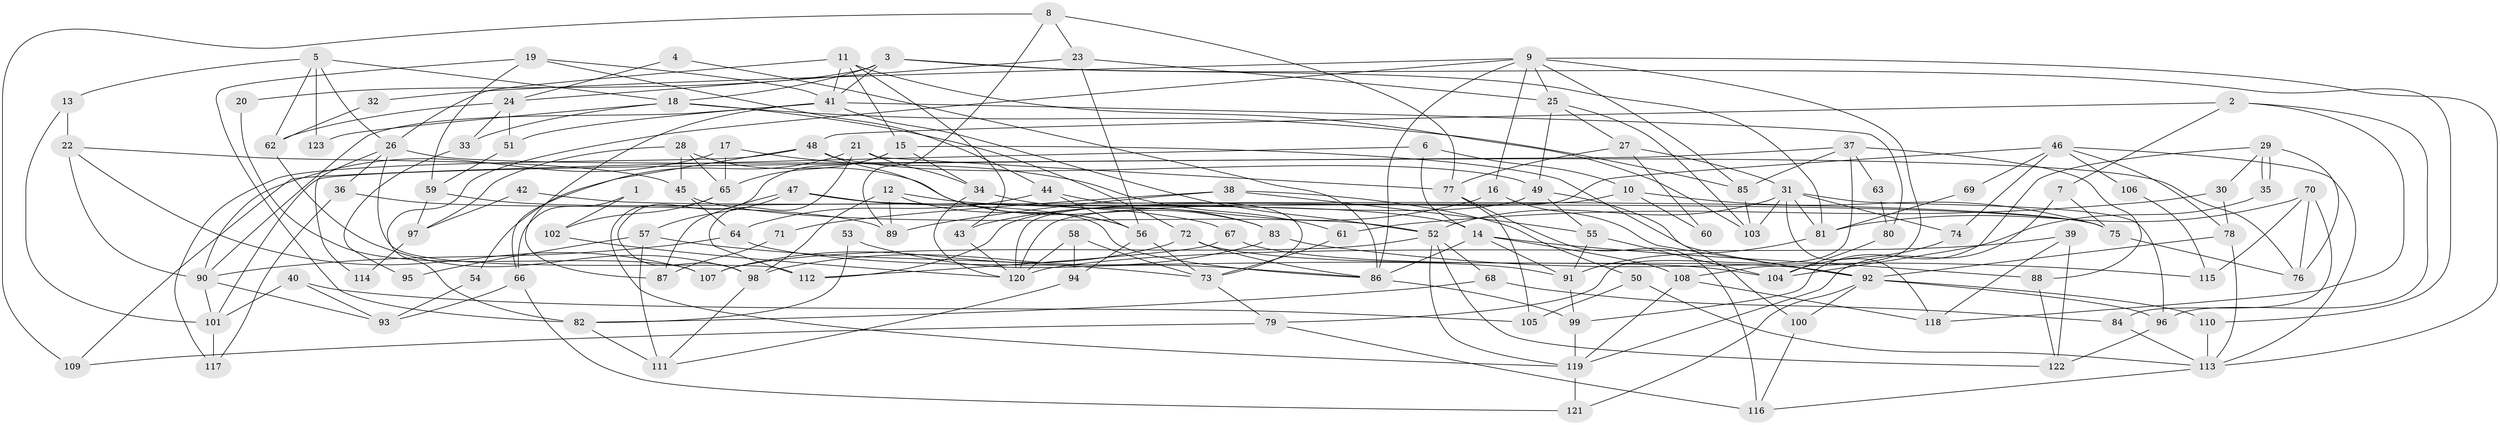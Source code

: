 // coarse degree distribution, {5: 0.05555555555555555, 14: 0.05555555555555555, 8: 0.08333333333333333, 16: 0.05555555555555555, 9: 0.08333333333333333, 13: 0.027777777777777776, 19: 0.027777777777777776, 6: 0.16666666666666666, 4: 0.08333333333333333, 7: 0.05555555555555555, 10: 0.05555555555555555, 2: 0.1388888888888889, 12: 0.027777777777777776, 11: 0.027777777777777776, 3: 0.05555555555555555}
// Generated by graph-tools (version 1.1) at 2025/18/03/04/25 18:18:46]
// undirected, 123 vertices, 246 edges
graph export_dot {
graph [start="1"]
  node [color=gray90,style=filled];
  1;
  2;
  3;
  4;
  5;
  6;
  7;
  8;
  9;
  10;
  11;
  12;
  13;
  14;
  15;
  16;
  17;
  18;
  19;
  20;
  21;
  22;
  23;
  24;
  25;
  26;
  27;
  28;
  29;
  30;
  31;
  32;
  33;
  34;
  35;
  36;
  37;
  38;
  39;
  40;
  41;
  42;
  43;
  44;
  45;
  46;
  47;
  48;
  49;
  50;
  51;
  52;
  53;
  54;
  55;
  56;
  57;
  58;
  59;
  60;
  61;
  62;
  63;
  64;
  65;
  66;
  67;
  68;
  69;
  70;
  71;
  72;
  73;
  74;
  75;
  76;
  77;
  78;
  79;
  80;
  81;
  82;
  83;
  84;
  85;
  86;
  87;
  88;
  89;
  90;
  91;
  92;
  93;
  94;
  95;
  96;
  97;
  98;
  99;
  100;
  101;
  102;
  103;
  104;
  105;
  106;
  107;
  108;
  109;
  110;
  111;
  112;
  113;
  114;
  115;
  116;
  117;
  118;
  119;
  120;
  121;
  122;
  123;
  1 -- 66;
  1 -- 102;
  2 -- 7;
  2 -- 96;
  2 -- 48;
  2 -- 118;
  3 -- 81;
  3 -- 41;
  3 -- 18;
  3 -- 20;
  3 -- 110;
  4 -- 24;
  4 -- 86;
  5 -- 13;
  5 -- 18;
  5 -- 26;
  5 -- 62;
  5 -- 123;
  6 -- 14;
  6 -- 109;
  6 -- 10;
  7 -- 75;
  7 -- 119;
  8 -- 77;
  8 -- 23;
  8 -- 89;
  8 -- 109;
  9 -- 25;
  9 -- 113;
  9 -- 16;
  9 -- 32;
  9 -- 82;
  9 -- 85;
  9 -- 86;
  9 -- 108;
  10 -- 120;
  10 -- 60;
  10 -- 75;
  11 -- 15;
  11 -- 26;
  11 -- 41;
  11 -- 43;
  11 -- 103;
  12 -- 98;
  12 -- 14;
  12 -- 56;
  12 -- 89;
  13 -- 101;
  13 -- 22;
  14 -- 108;
  14 -- 91;
  14 -- 86;
  14 -- 88;
  15 -- 100;
  15 -- 65;
  15 -- 34;
  15 -- 98;
  16 -- 92;
  16 -- 43;
  17 -- 61;
  17 -- 65;
  17 -- 90;
  18 -- 85;
  18 -- 33;
  18 -- 72;
  18 -- 123;
  19 -- 59;
  19 -- 44;
  19 -- 41;
  19 -- 82;
  20 -- 107;
  21 -- 34;
  21 -- 77;
  21 -- 54;
  21 -- 112;
  22 -- 90;
  22 -- 107;
  22 -- 45;
  23 -- 56;
  23 -- 25;
  23 -- 24;
  24 -- 62;
  24 -- 33;
  24 -- 51;
  25 -- 103;
  25 -- 49;
  25 -- 27;
  26 -- 76;
  26 -- 36;
  26 -- 112;
  26 -- 114;
  27 -- 31;
  27 -- 60;
  27 -- 77;
  28 -- 83;
  28 -- 45;
  28 -- 65;
  28 -- 97;
  29 -- 99;
  29 -- 35;
  29 -- 35;
  29 -- 30;
  29 -- 76;
  30 -- 78;
  30 -- 61;
  31 -- 52;
  31 -- 118;
  31 -- 74;
  31 -- 81;
  31 -- 96;
  31 -- 103;
  32 -- 62;
  33 -- 95;
  34 -- 120;
  34 -- 83;
  35 -- 104;
  36 -- 89;
  36 -- 117;
  37 -- 101;
  37 -- 85;
  37 -- 63;
  37 -- 79;
  37 -- 88;
  38 -- 89;
  38 -- 55;
  38 -- 50;
  38 -- 71;
  39 -- 122;
  39 -- 118;
  39 -- 120;
  40 -- 105;
  40 -- 101;
  40 -- 93;
  41 -- 51;
  41 -- 52;
  41 -- 80;
  41 -- 87;
  41 -- 90;
  42 -- 97;
  42 -- 75;
  43 -- 120;
  44 -- 64;
  44 -- 56;
  44 -- 73;
  45 -- 64;
  45 -- 52;
  46 -- 113;
  46 -- 120;
  46 -- 69;
  46 -- 74;
  46 -- 78;
  46 -- 106;
  47 -- 86;
  47 -- 75;
  47 -- 57;
  47 -- 87;
  48 -- 56;
  48 -- 49;
  48 -- 66;
  48 -- 117;
  49 -- 112;
  49 -- 55;
  49 -- 92;
  50 -- 113;
  50 -- 105;
  51 -- 59;
  52 -- 68;
  52 -- 107;
  52 -- 119;
  52 -- 122;
  53 -- 82;
  53 -- 86;
  54 -- 93;
  55 -- 104;
  55 -- 91;
  56 -- 94;
  56 -- 73;
  57 -- 73;
  57 -- 95;
  57 -- 111;
  58 -- 120;
  58 -- 73;
  58 -- 94;
  59 -- 67;
  59 -- 97;
  61 -- 73;
  62 -- 98;
  63 -- 80;
  64 -- 91;
  64 -- 90;
  65 -- 119;
  65 -- 102;
  66 -- 93;
  66 -- 121;
  67 -- 112;
  67 -- 92;
  68 -- 82;
  68 -- 84;
  69 -- 81;
  70 -- 81;
  70 -- 84;
  70 -- 76;
  70 -- 115;
  71 -- 87;
  72 -- 86;
  72 -- 104;
  72 -- 107;
  73 -- 79;
  74 -- 104;
  75 -- 76;
  77 -- 116;
  77 -- 105;
  78 -- 92;
  78 -- 113;
  79 -- 109;
  79 -- 116;
  80 -- 104;
  81 -- 91;
  82 -- 111;
  83 -- 98;
  83 -- 115;
  84 -- 113;
  85 -- 103;
  86 -- 99;
  88 -- 122;
  90 -- 93;
  90 -- 101;
  91 -- 99;
  92 -- 96;
  92 -- 100;
  92 -- 110;
  92 -- 121;
  94 -- 111;
  96 -- 122;
  97 -- 114;
  98 -- 111;
  99 -- 119;
  100 -- 116;
  101 -- 117;
  102 -- 120;
  106 -- 115;
  108 -- 119;
  108 -- 118;
  110 -- 113;
  113 -- 116;
  119 -- 121;
}
